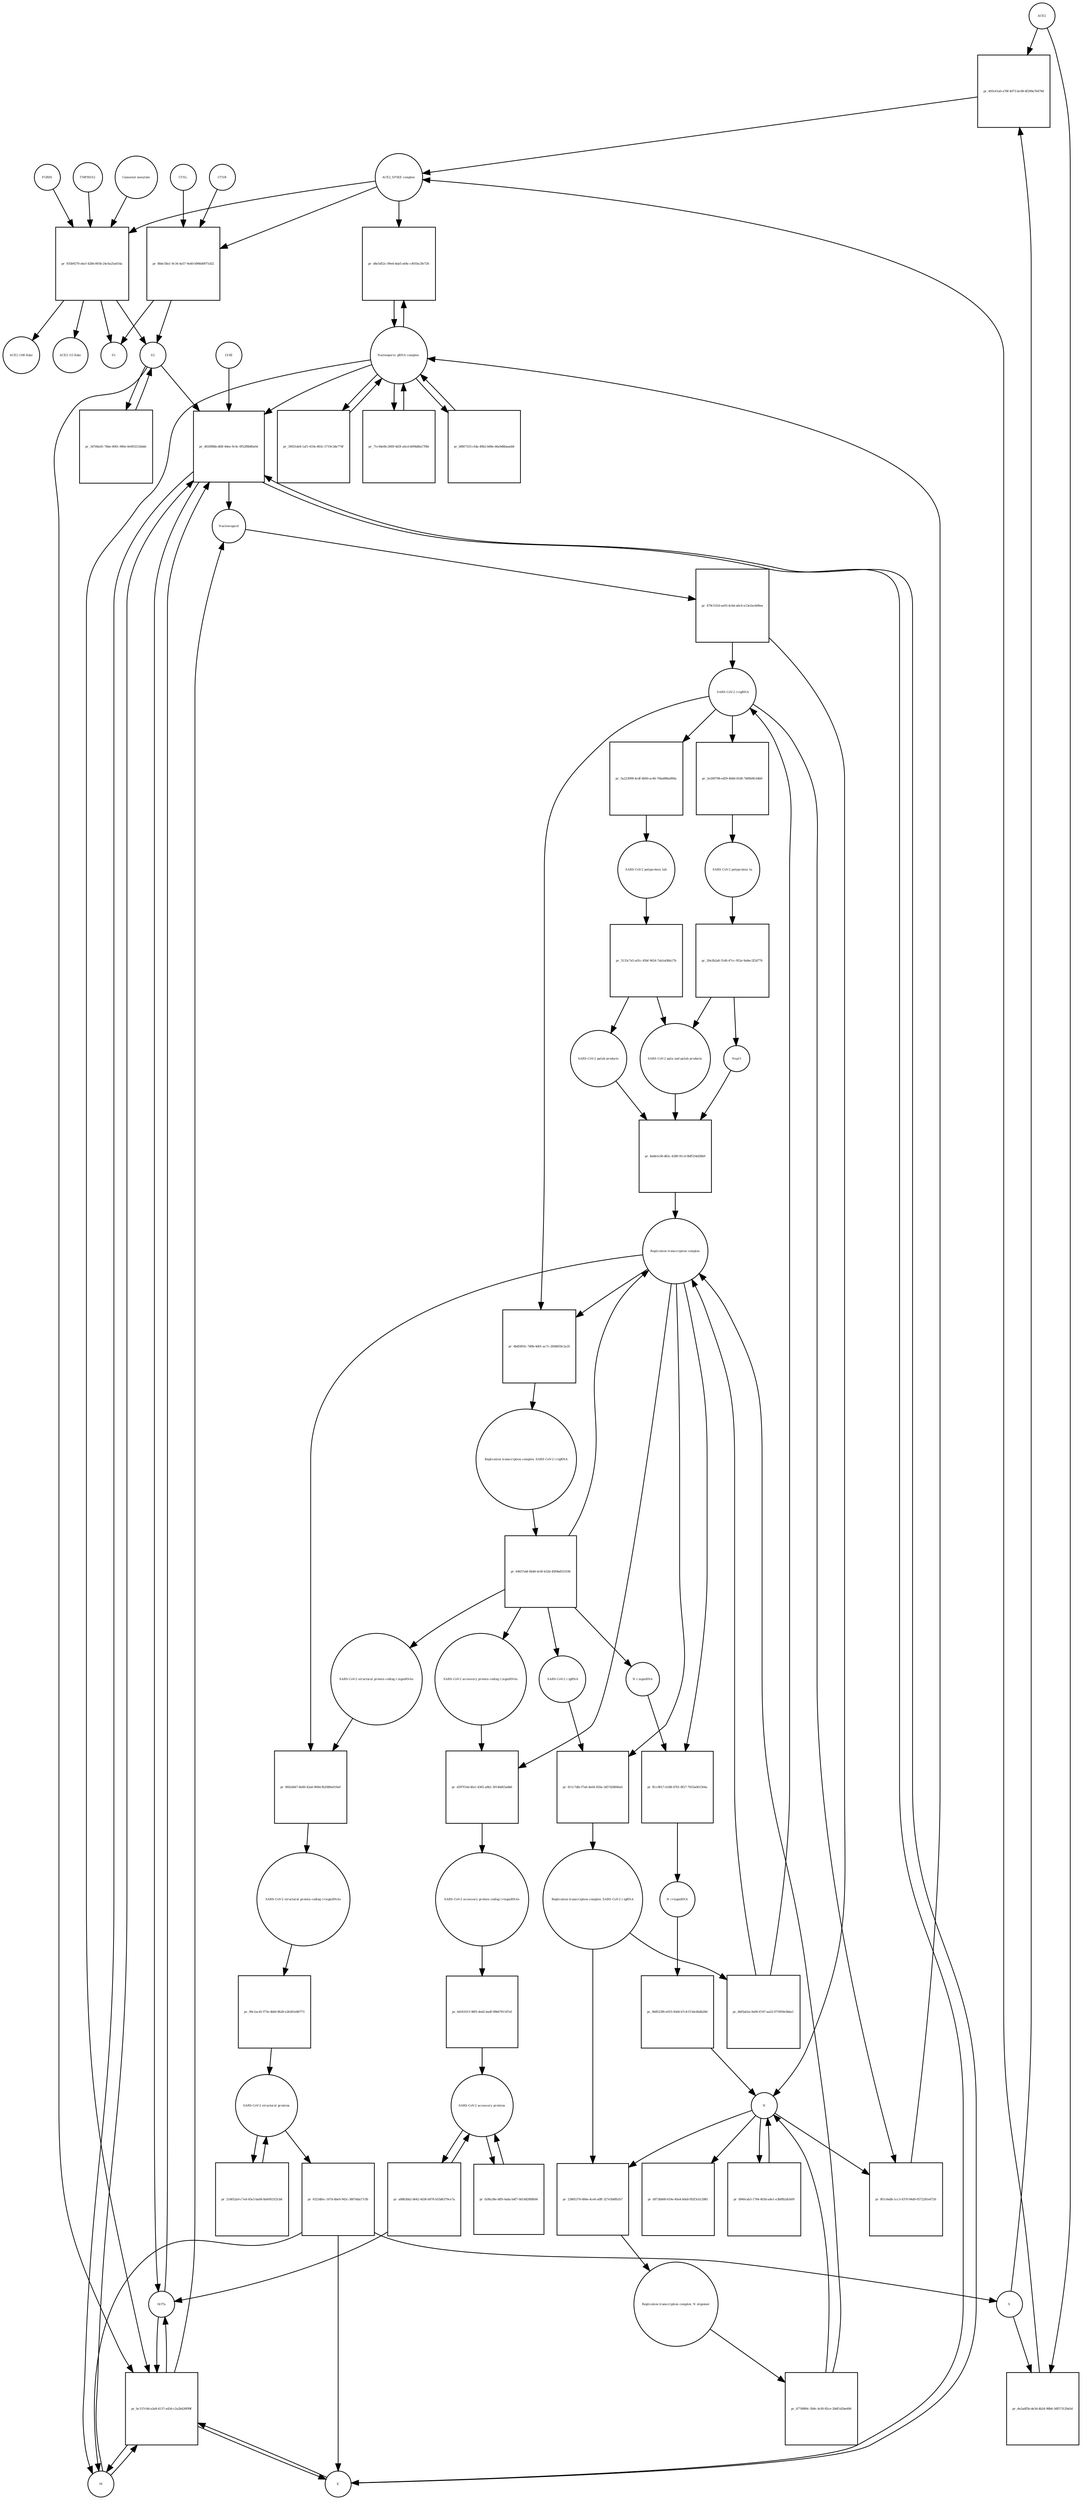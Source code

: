 strict digraph  {
ACE2 [annotation="", bipartite=0, cls=macromolecule, fontsize=4, label=ACE2, shape=circle];
"pr_493c61a0-a78f-4073-bc08-4f299a76479d" [annotation="", bipartite=1, cls=process, fontsize=4, label="pr_493c61a0-a78f-4073-bc08-4f299a76479d", shape=square];
"ACE2_SPIKE complex" [annotation="", bipartite=0, cls=complex, fontsize=4, label="ACE2_SPIKE complex", shape=circle];
S [annotation="", bipartite=0, cls="macromolecule multimer", fontsize=4, label=S, shape=circle];
"Nucleoporin_gRNA complex " [annotation="", bipartite=0, cls=complex, fontsize=4, label="Nucleoporin_gRNA complex ", shape=circle];
"pr_d4e5d52c-09e4-4ab5-a64c-c401bc2fe726" [annotation="", bipartite=1, cls=process, fontsize=4, label="pr_d4e5d52c-09e4-4ab5-a64c-c401bc2fe726", shape=square];
"pr_8bbc58a1-9c34-4a57-9a40-b966d0071d22" [annotation="", bipartite=1, cls=process, fontsize=4, label="pr_8bbc58a1-9c34-4a57-9a40-b966d0071d22", shape=square];
S2 [annotation="", bipartite=0, cls=macromolecule, fontsize=4, label=S2, shape=circle];
CTSB [annotation="", bipartite=0, cls=macromolecule, fontsize=4, label=CTSB, shape=circle];
CTSL [annotation="", bipartite=0, cls=macromolecule, fontsize=4, label=CTSL, shape=circle];
S1 [annotation="", bipartite=0, cls=macromolecule, fontsize=4, label=S1, shape=circle];
"pr_de2adf5b-de3d-4b24-98b6-3df573129a5d" [annotation="", bipartite=1, cls=process, fontsize=4, label="pr_de2adf5b-de3d-4b24-98b6-3df573129a5d", shape=square];
"pr_d026f8bb-dfdf-44ee-9c4c-0f52f8b80a0d" [annotation="", bipartite=1, cls=process, fontsize=4, label="pr_d026f8bb-dfdf-44ee-9c4c-0f52f8b80a0d", shape=square];
Nucleocapsid [annotation="", bipartite=0, cls=complex, fontsize=4, label=Nucleocapsid, shape=circle];
LY6E [annotation="", bipartite=0, cls=macromolecule, fontsize=4, label=LY6E, shape=circle];
Orf7a [annotation="", bipartite=0, cls=macromolecule, fontsize=4, label=Orf7a, shape=circle];
E [annotation="", bipartite=0, cls=macromolecule, fontsize=4, label=E, shape=circle];
M [annotation="", bipartite=0, cls=macromolecule, fontsize=4, label=M, shape=circle];
"pr_bc157c0d-a2e8-4137-a43d-c2a2b426f99f" [annotation="", bipartite=1, cls=process, fontsize=4, label="pr_bc157c0d-a2e8-4137-a43d-c2a2b426f99f", shape=square];
"pr_479c531d-ea93-4cbd-a6c6-a13e2acb06ea" [annotation="", bipartite=1, cls=process, fontsize=4, label="pr_479c531d-ea93-4cbd-a6c6-a13e2acb06ea", shape=square];
" SARS-CoV-2 (+)gRNA" [annotation="", bipartite=0, cls="nucleic acid feature", fontsize=4, label=" SARS-CoV-2 (+)gRNA", shape=circle];
N [annotation="", bipartite=0, cls="macromolecule multimer", fontsize=4, label=N, shape=circle];
"SARS-CoV-2 polyprotein 1ab" [annotation="", bipartite=0, cls=macromolecule, fontsize=4, label="SARS-CoV-2 polyprotein 1ab", shape=circle];
"pr_5133c7a5-a01c-45bf-9624-7ab1af48a17b" [annotation="", bipartite=1, cls=process, fontsize=4, label="pr_5133c7a5-a01c-45bf-9624-7ab1af48a17b", shape=square];
"SARS-CoV-2 pp1a and pp1ab products" [annotation="", bipartite=0, cls=complex, fontsize=4, label="SARS-CoV-2 pp1a and pp1ab products", shape=circle];
"SARS-CoV-2 pp1ab products" [annotation="", bipartite=0, cls=complex, fontsize=4, label="SARS-CoV-2 pp1ab products", shape=circle];
"SARS-CoV-2 polyprotein 1a" [annotation="", bipartite=0, cls=macromolecule, fontsize=4, label="SARS-CoV-2 polyprotein 1a", shape=circle];
"pr_20e3b2a8-51d6-47cc-952e-9a8ec2f2d776" [annotation="", bipartite=1, cls=process, fontsize=4, label="pr_20e3b2a8-51d6-47cc-952e-9a8ec2f2d776", shape=square];
Nsp11 [annotation="", bipartite=0, cls=macromolecule, fontsize=4, label=Nsp11, shape=circle];
"pr_34921de8-1af1-410e-803c-5719c3de774f" [annotation="", bipartite=1, cls=process, fontsize=4, label="pr_34921de8-1af1-410e-803c-5719c3de774f", shape=square];
"pr_71c44e0b-2669-4d3f-a6cd-b094d8a17f8d" [annotation="", bipartite=1, cls=process, fontsize=4, label="pr_71c44e0b-2669-4d3f-a6cd-b094d8a17f8d", shape=square];
"SARS-CoV-2 structural proteins" [annotation="", bipartite=0, cls=complex, fontsize=4, label="SARS-CoV-2 structural proteins", shape=circle];
"pr_6323dfec-167d-4be9-943c-3807dda17cfb" [annotation="", bipartite=1, cls=process, fontsize=4, label="pr_6323dfec-167d-4be9-943c-3807dda17cfb", shape=square];
"Replication transcription complex_SARS-CoV-2 (-)gRNA" [annotation="", bipartite=0, cls=complex, fontsize=4, label="Replication transcription complex_SARS-CoV-2 (-)gRNA", shape=circle];
"pr_23805374-684e-4ce6-a0ff-327e5b8fb1b7" [annotation="", bipartite=1, cls=process, fontsize=4, label="pr_23805374-684e-4ce6-a0ff-327e5b8fb1b7", shape=square];
"Replication transcription complex_N oligomer" [annotation="", bipartite=0, cls=complex, fontsize=4, label="Replication transcription complex_N oligomer", shape=circle];
"pr_d973bb68-619e-40a4-b0a8-f82f3cb12881" [annotation="", bipartite=1, cls=process, fontsize=4, label="pr_d973bb68-619e-40a4-b0a8-f82f3cb12881", shape=square];
"SARS-CoV-2 accessory proteins" [annotation="", bipartite=0, cls=complex, fontsize=4, label="SARS-CoV-2 accessory proteins", shape=circle];
"pr_fa9fa38e-bff0-4ada-b4f7-0d14828f8b94" [annotation="", bipartite=1, cls=process, fontsize=4, label="pr_fa9fa38e-bff0-4ada-b4f7-0d14828f8b94", shape=square];
"pr_21d652a9-c7ed-45e3-ba68-8a60921f2cb8" [annotation="", bipartite=1, cls=process, fontsize=4, label="pr_21d652a9-c7ed-45e3-ba68-8a60921f2cb8", shape=square];
"pr_477d989c-5b9c-4cf6-82ce-2b6f142be606" [annotation="", bipartite=1, cls=process, fontsize=4, label="pr_477d989c-5b9c-4cf6-82ce-2b6f142be606", shape=square];
"Replication transcription complex" [annotation="", bipartite=0, cls=complex, fontsize=4, label="Replication transcription complex", shape=circle];
"pr_d940cab3-1784-403d-a4e1-e3b0fb2dcb09" [annotation="", bipartite=1, cls=process, fontsize=4, label="pr_d940cab3-1784-403d-a4e1-e3b0fb2dcb09", shape=square];
"pr_8abb1e58-d62c-4280-91c4-0bff234d28b9" [annotation="", bipartite=1, cls=process, fontsize=4, label="pr_8abb1e58-d62c-4280-91c4-0bff234d28b9", shape=square];
"SARS-CoV-2 accessory protein coding (-)sgmRNAs" [annotation="", bipartite=0, cls=complex, fontsize=4, label="SARS-CoV-2 accessory protein coding (-)sgmRNAs", shape=circle];
"pr_d397f14d-4fa1-4365-a8b1-39146d03adb6" [annotation="", bipartite=1, cls=process, fontsize=4, label="pr_d397f14d-4fa1-4365-a8b1-39146d03adb6", shape=square];
"SARS-CoV-2 accessory protein coding (+)sgmRNAs" [annotation="", bipartite=0, cls=complex, fontsize=4, label="SARS-CoV-2 accessory protein coding (+)sgmRNAs", shape=circle];
"SARS-CoV-2 structural protein coding (-)sgmRNAs" [annotation="", bipartite=0, cls=complex, fontsize=4, label="SARS-CoV-2 structural protein coding (-)sgmRNAs", shape=circle];
"pr_8f42d447-8e89-42a6-969d-fb2089a019a0" [annotation="", bipartite=1, cls=process, fontsize=4, label="pr_8f42d447-8e89-42a6-969d-fb2089a019a0", shape=square];
"SARS-CoV-2 structural protein coding (+)sgmRNAs" [annotation="", bipartite=0, cls=complex, fontsize=4, label="SARS-CoV-2 structural protein coding (+)sgmRNAs", shape=circle];
"N (-)sgmRNA" [annotation="", bipartite=0, cls="nucleic acid feature", fontsize=4, label="N (-)sgmRNA", shape=circle];
"pr_ffcc9017-b188-4761-8f27-7655a061564a" [annotation="", bipartite=1, cls=process, fontsize=4, label="pr_ffcc9017-b188-4761-8f27-7655a061564a", shape=square];
"N (+)sgmRNA" [annotation="", bipartite=0, cls="nucleic acid feature", fontsize=4, label="N (+)sgmRNA", shape=circle];
"pr_9b8523f6-e053-45d4-b7c8-f13dc6b4b28d" [annotation="", bipartite=1, cls=process, fontsize=4, label="pr_9b8523f6-e053-45d4-b7c8-f13dc6b4b28d", shape=square];
"Replication transcription complex_SARS-CoV-2 (+)gRNA" [annotation="", bipartite=0, cls=complex, fontsize=4, label="Replication transcription complex_SARS-CoV-2 (+)gRNA", shape=circle];
"pr_64637abf-6b46-4c6f-b32d-45f0bd553106" [annotation="", bipartite=1, cls=process, fontsize=4, label="pr_64637abf-6b46-4c6f-b32d-45f0bd553106", shape=square];
" SARS-CoV-2 (-)gRNA" [annotation="", bipartite=0, cls="nucleic acid feature", fontsize=4, label=" SARS-CoV-2 (-)gRNA", shape=circle];
"pr_2e269798-ed59-4b8d-81d6-7bf6b9fcb4b0" [annotation="", bipartite=1, cls=process, fontsize=4, label="pr_2e269798-ed59-4b8d-81d6-7bf6b9fcb4b0", shape=square];
"pr_5a223098-4cdf-4b00-ac46-76ba88ba984a" [annotation="", bipartite=1, cls=process, fontsize=4, label="pr_5a223098-4cdf-4b00-ac46-76ba88ba984a", shape=square];
"pr_6d161013-96f5-4ed2-badf-09b6791187af" [annotation="", bipartite=1, cls=process, fontsize=4, label="pr_6d161013-96f5-4ed2-badf-09b6791187af", shape=square];
"pr_99c1ac41-f73e-4bfd-9b28-e2b361e86773" [annotation="", bipartite=1, cls=process, fontsize=4, label="pr_99c1ac41-f73e-4bfd-9b28-e2b361e86773", shape=square];
"pr_811c7dfe-f7a6-4e64-920a-3d57d38f46a0" [annotation="", bipartite=1, cls=process, fontsize=4, label="pr_811c7dfe-f7a6-4e64-920a-3d57d38f46a0", shape=square];
"pr_8f1c6edb-1cc3-4370-94d9-0572281e6726" [annotation="", bipartite=1, cls=process, fontsize=4, label="pr_8f1c6edb-1cc3-4370-94d9-0572281e6726", shape=square];
"pr_bf807333-cfda-49b2-b68e-b6a9d6baaeb8" [annotation="", bipartite=1, cls=process, fontsize=4, label="pr_bf807333-cfda-49b2-b68e-b6a9d6baaeb8", shape=square];
"pr_a88b3bb2-b642-4d36-b976-b55d6379ce7a" [annotation="", bipartite=1, cls=process, fontsize=4, label="pr_a88b3bb2-b642-4d36-b976-b55d6379ce7a", shape=square];
"pr_935b9270-ebcf-428d-893b-24c6a25a614a" [annotation="", bipartite=1, cls=process, fontsize=4, label="pr_935b9270-ebcf-428d-893b-24c6a25a614a", shape=square];
FURIN [annotation="", bipartite=0, cls=macromolecule, fontsize=4, label=FURIN, shape=circle];
TMPRSS2 [annotation="", bipartite=0, cls=macromolecule, fontsize=4, label=TMPRSS2, shape=circle];
"Camostat mesylate" [annotation="urn_miriam_pubchem.compound_2536", bipartite=0, cls="simple chemical", fontsize=4, label="Camostat mesylate", shape=circle];
"ACE2 (100 Kda)" [annotation="", bipartite=0, cls=macromolecule, fontsize=4, label="ACE2 (100 Kda)", shape=circle];
"ACE2 (15 Kda)" [annotation="", bipartite=0, cls=macromolecule, fontsize=4, label="ACE2 (15 Kda)", shape=circle];
"pr_3d7d4a41-7bbe-4061-940e-0e003212bddc" [annotation="", bipartite=1, cls=process, fontsize=4, label="pr_3d7d4a41-7bbe-4061-940e-0e003212bddc", shape=square];
"pr_4bd5893c-7d0b-4d01-ac7c-260d650c2a35" [annotation="", bipartite=1, cls=process, fontsize=4, label="pr_4bd5893c-7d0b-4d01-ac7c-260d650c2a35", shape=square];
"pr_6bf5ab2a-9a90-47d7-aa22-075959e5bba1" [annotation="", bipartite=1, cls=process, fontsize=4, label="pr_6bf5ab2a-9a90-47d7-aa22-075959e5bba1", shape=square];
ACE2 -> "pr_493c61a0-a78f-4073-bc08-4f299a76479d"  [annotation="", interaction_type=consumption];
ACE2 -> "pr_de2adf5b-de3d-4b24-98b6-3df573129a5d"  [annotation="", interaction_type=consumption];
"pr_493c61a0-a78f-4073-bc08-4f299a76479d" -> "ACE2_SPIKE complex"  [annotation="", interaction_type=production];
"ACE2_SPIKE complex" -> "pr_d4e5d52c-09e4-4ab5-a64c-c401bc2fe726"  [annotation="urn_miriam_pubmed_32142651|urn_miriam_pubmed_32094589", interaction_type=stimulation];
"ACE2_SPIKE complex" -> "pr_8bbc58a1-9c34-4a57-9a40-b966d0071d22"  [annotation="", interaction_type=consumption];
"ACE2_SPIKE complex" -> "pr_935b9270-ebcf-428d-893b-24c6a25a614a"  [annotation="", interaction_type=consumption];
S -> "pr_493c61a0-a78f-4073-bc08-4f299a76479d"  [annotation="", interaction_type=consumption];
S -> "pr_de2adf5b-de3d-4b24-98b6-3df573129a5d"  [annotation="", interaction_type=consumption];
"Nucleoporin_gRNA complex " -> "pr_d4e5d52c-09e4-4ab5-a64c-c401bc2fe726"  [annotation="", interaction_type=consumption];
"Nucleoporin_gRNA complex " -> "pr_d026f8bb-dfdf-44ee-9c4c-0f52f8b80a0d"  [annotation="", interaction_type=consumption];
"Nucleoporin_gRNA complex " -> "pr_bc157c0d-a2e8-4137-a43d-c2a2b426f99f"  [annotation="", interaction_type=consumption];
"Nucleoporin_gRNA complex " -> "pr_34921de8-1af1-410e-803c-5719c3de774f"  [annotation="", interaction_type=consumption];
"Nucleoporin_gRNA complex " -> "pr_71c44e0b-2669-4d3f-a6cd-b094d8a17f8d"  [annotation="", interaction_type=consumption];
"Nucleoporin_gRNA complex " -> "pr_bf807333-cfda-49b2-b68e-b6a9d6baaeb8"  [annotation="", interaction_type=consumption];
"pr_d4e5d52c-09e4-4ab5-a64c-c401bc2fe726" -> "Nucleoporin_gRNA complex "  [annotation="", interaction_type=production];
"pr_8bbc58a1-9c34-4a57-9a40-b966d0071d22" -> S2  [annotation="", interaction_type=production];
"pr_8bbc58a1-9c34-4a57-9a40-b966d0071d22" -> S1  [annotation="", interaction_type=production];
S2 -> "pr_d026f8bb-dfdf-44ee-9c4c-0f52f8b80a0d"  [annotation="urn_miriam_doi_10.1101%2F2020.03.05.979260|urn_miriam_doi_10.1101%2F2020.04.02.021469", interaction_type=stimulation];
S2 -> "pr_bc157c0d-a2e8-4137-a43d-c2a2b426f99f"  [annotation="", interaction_type=stimulation];
S2 -> "pr_3d7d4a41-7bbe-4061-940e-0e003212bddc"  [annotation="", interaction_type=consumption];
CTSB -> "pr_8bbc58a1-9c34-4a57-9a40-b966d0071d22"  [annotation=urn_miriam_pubmed_32142651, interaction_type=catalysis];
CTSL -> "pr_8bbc58a1-9c34-4a57-9a40-b966d0071d22"  [annotation=urn_miriam_pubmed_32142651, interaction_type=catalysis];
"pr_de2adf5b-de3d-4b24-98b6-3df573129a5d" -> "ACE2_SPIKE complex"  [annotation="", interaction_type=production];
"pr_d026f8bb-dfdf-44ee-9c4c-0f52f8b80a0d" -> Nucleocapsid  [annotation="", interaction_type=production];
"pr_d026f8bb-dfdf-44ee-9c4c-0f52f8b80a0d" -> Orf7a  [annotation="", interaction_type=production];
"pr_d026f8bb-dfdf-44ee-9c4c-0f52f8b80a0d" -> E  [annotation="", interaction_type=production];
"pr_d026f8bb-dfdf-44ee-9c4c-0f52f8b80a0d" -> M  [annotation="", interaction_type=production];
Nucleocapsid -> "pr_479c531d-ea93-4cbd-a6c6-a13e2acb06ea"  [annotation="", interaction_type=consumption];
LY6E -> "pr_d026f8bb-dfdf-44ee-9c4c-0f52f8b80a0d"  [annotation="urn_miriam_doi_10.1101%2F2020.03.05.979260|urn_miriam_doi_10.1101%2F2020.04.02.021469", interaction_type=inhibition];
Orf7a -> "pr_d026f8bb-dfdf-44ee-9c4c-0f52f8b80a0d"  [annotation="", interaction_type=consumption];
Orf7a -> "pr_bc157c0d-a2e8-4137-a43d-c2a2b426f99f"  [annotation="", interaction_type=consumption];
E -> "pr_d026f8bb-dfdf-44ee-9c4c-0f52f8b80a0d"  [annotation="", interaction_type=consumption];
E -> "pr_bc157c0d-a2e8-4137-a43d-c2a2b426f99f"  [annotation="", interaction_type=consumption];
M -> "pr_d026f8bb-dfdf-44ee-9c4c-0f52f8b80a0d"  [annotation="", interaction_type=consumption];
M -> "pr_bc157c0d-a2e8-4137-a43d-c2a2b426f99f"  [annotation="", interaction_type=consumption];
"pr_bc157c0d-a2e8-4137-a43d-c2a2b426f99f" -> Nucleocapsid  [annotation="", interaction_type=production];
"pr_bc157c0d-a2e8-4137-a43d-c2a2b426f99f" -> E  [annotation="", interaction_type=production];
"pr_bc157c0d-a2e8-4137-a43d-c2a2b426f99f" -> M  [annotation="", interaction_type=production];
"pr_bc157c0d-a2e8-4137-a43d-c2a2b426f99f" -> Orf7a  [annotation="", interaction_type=production];
"pr_479c531d-ea93-4cbd-a6c6-a13e2acb06ea" -> " SARS-CoV-2 (+)gRNA"  [annotation="", interaction_type=production];
"pr_479c531d-ea93-4cbd-a6c6-a13e2acb06ea" -> N  [annotation="", interaction_type=production];
" SARS-CoV-2 (+)gRNA" -> "pr_2e269798-ed59-4b8d-81d6-7bf6b9fcb4b0"  [annotation="", interaction_type=consumption];
" SARS-CoV-2 (+)gRNA" -> "pr_5a223098-4cdf-4b00-ac46-76ba88ba984a"  [annotation="", interaction_type=consumption];
" SARS-CoV-2 (+)gRNA" -> "pr_8f1c6edb-1cc3-4370-94d9-0572281e6726"  [annotation="", interaction_type=consumption];
" SARS-CoV-2 (+)gRNA" -> "pr_4bd5893c-7d0b-4d01-ac7c-260d650c2a35"  [annotation="", interaction_type=consumption];
N -> "pr_23805374-684e-4ce6-a0ff-327e5b8fb1b7"  [annotation="", interaction_type=consumption];
N -> "pr_d973bb68-619e-40a4-b0a8-f82f3cb12881"  [annotation="", interaction_type=consumption];
N -> "pr_d940cab3-1784-403d-a4e1-e3b0fb2dcb09"  [annotation="", interaction_type=consumption];
N -> "pr_8f1c6edb-1cc3-4370-94d9-0572281e6726"  [annotation="", interaction_type=consumption];
"SARS-CoV-2 polyprotein 1ab" -> "pr_5133c7a5-a01c-45bf-9624-7ab1af48a17b"  [annotation=urn_miriam_pubmed_31226023, interaction_type=catalysis];
"pr_5133c7a5-a01c-45bf-9624-7ab1af48a17b" -> "SARS-CoV-2 pp1a and pp1ab products"  [annotation="", interaction_type=production];
"pr_5133c7a5-a01c-45bf-9624-7ab1af48a17b" -> "SARS-CoV-2 pp1ab products"  [annotation="", interaction_type=production];
"SARS-CoV-2 pp1a and pp1ab products" -> "pr_8abb1e58-d62c-4280-91c4-0bff234d28b9"  [annotation="", interaction_type=consumption];
"SARS-CoV-2 pp1ab products" -> "pr_8abb1e58-d62c-4280-91c4-0bff234d28b9"  [annotation="", interaction_type=consumption];
"SARS-CoV-2 polyprotein 1a" -> "pr_20e3b2a8-51d6-47cc-952e-9a8ec2f2d776"  [annotation=urn_miriam_pubmed_31226023, interaction_type=catalysis];
"pr_20e3b2a8-51d6-47cc-952e-9a8ec2f2d776" -> "SARS-CoV-2 pp1a and pp1ab products"  [annotation="", interaction_type=production];
"pr_20e3b2a8-51d6-47cc-952e-9a8ec2f2d776" -> Nsp11  [annotation="", interaction_type=production];
Nsp11 -> "pr_8abb1e58-d62c-4280-91c4-0bff234d28b9"  [annotation="", interaction_type=consumption];
"pr_34921de8-1af1-410e-803c-5719c3de774f" -> "Nucleoporin_gRNA complex "  [annotation="", interaction_type=production];
"pr_71c44e0b-2669-4d3f-a6cd-b094d8a17f8d" -> "Nucleoporin_gRNA complex "  [annotation="", interaction_type=production];
"SARS-CoV-2 structural proteins" -> "pr_6323dfec-167d-4be9-943c-3807dda17cfb"  [annotation="", interaction_type=consumption];
"SARS-CoV-2 structural proteins" -> "pr_21d652a9-c7ed-45e3-ba68-8a60921f2cb8"  [annotation="", interaction_type=consumption];
"pr_6323dfec-167d-4be9-943c-3807dda17cfb" -> M  [annotation="", interaction_type=production];
"pr_6323dfec-167d-4be9-943c-3807dda17cfb" -> E  [annotation="", interaction_type=production];
"pr_6323dfec-167d-4be9-943c-3807dda17cfb" -> S  [annotation="", interaction_type=production];
"Replication transcription complex_SARS-CoV-2 (-)gRNA" -> "pr_23805374-684e-4ce6-a0ff-327e5b8fb1b7"  [annotation="", interaction_type=consumption];
"Replication transcription complex_SARS-CoV-2 (-)gRNA" -> "pr_6bf5ab2a-9a90-47d7-aa22-075959e5bba1"  [annotation="", interaction_type=consumption];
"pr_23805374-684e-4ce6-a0ff-327e5b8fb1b7" -> "Replication transcription complex_N oligomer"  [annotation="", interaction_type=production];
"Replication transcription complex_N oligomer" -> "pr_477d989c-5b9c-4cf6-82ce-2b6f142be606"  [annotation="", interaction_type=consumption];
"SARS-CoV-2 accessory proteins" -> "pr_fa9fa38e-bff0-4ada-b4f7-0d14828f8b94"  [annotation="", interaction_type=consumption];
"SARS-CoV-2 accessory proteins" -> "pr_a88b3bb2-b642-4d36-b976-b55d6379ce7a"  [annotation="", interaction_type=consumption];
"pr_fa9fa38e-bff0-4ada-b4f7-0d14828f8b94" -> "SARS-CoV-2 accessory proteins"  [annotation="", interaction_type=production];
"pr_21d652a9-c7ed-45e3-ba68-8a60921f2cb8" -> "SARS-CoV-2 structural proteins"  [annotation="", interaction_type=production];
"pr_477d989c-5b9c-4cf6-82ce-2b6f142be606" -> "Replication transcription complex"  [annotation="", interaction_type=production];
"pr_477d989c-5b9c-4cf6-82ce-2b6f142be606" -> N  [annotation="", interaction_type=production];
"Replication transcription complex" -> "pr_d397f14d-4fa1-4365-a8b1-39146d03adb6"  [annotation="", interaction_type="necessary stimulation"];
"Replication transcription complex" -> "pr_8f42d447-8e89-42a6-969d-fb2089a019a0"  [annotation="", interaction_type="necessary stimulation"];
"Replication transcription complex" -> "pr_ffcc9017-b188-4761-8f27-7655a061564a"  [annotation="", interaction_type="necessary stimulation"];
"Replication transcription complex" -> "pr_811c7dfe-f7a6-4e64-920a-3d57d38f46a0"  [annotation="", interaction_type=consumption];
"Replication transcription complex" -> "pr_4bd5893c-7d0b-4d01-ac7c-260d650c2a35"  [annotation="", interaction_type=consumption];
"pr_d940cab3-1784-403d-a4e1-e3b0fb2dcb09" -> N  [annotation="", interaction_type=production];
"pr_8abb1e58-d62c-4280-91c4-0bff234d28b9" -> "Replication transcription complex"  [annotation="", interaction_type=production];
"SARS-CoV-2 accessory protein coding (-)sgmRNAs" -> "pr_d397f14d-4fa1-4365-a8b1-39146d03adb6"  [annotation="", interaction_type=consumption];
"pr_d397f14d-4fa1-4365-a8b1-39146d03adb6" -> "SARS-CoV-2 accessory protein coding (+)sgmRNAs"  [annotation="", interaction_type=production];
"SARS-CoV-2 accessory protein coding (+)sgmRNAs" -> "pr_6d161013-96f5-4ed2-badf-09b6791187af"  [annotation="", interaction_type=consumption];
"SARS-CoV-2 structural protein coding (-)sgmRNAs" -> "pr_8f42d447-8e89-42a6-969d-fb2089a019a0"  [annotation="", interaction_type=consumption];
"pr_8f42d447-8e89-42a6-969d-fb2089a019a0" -> "SARS-CoV-2 structural protein coding (+)sgmRNAs"  [annotation="", interaction_type=production];
"SARS-CoV-2 structural protein coding (+)sgmRNAs" -> "pr_99c1ac41-f73e-4bfd-9b28-e2b361e86773"  [annotation="", interaction_type=consumption];
"N (-)sgmRNA" -> "pr_ffcc9017-b188-4761-8f27-7655a061564a"  [annotation="", interaction_type=consumption];
"pr_ffcc9017-b188-4761-8f27-7655a061564a" -> "N (+)sgmRNA"  [annotation="", interaction_type=production];
"N (+)sgmRNA" -> "pr_9b8523f6-e053-45d4-b7c8-f13dc6b4b28d"  [annotation="", interaction_type=consumption];
"pr_9b8523f6-e053-45d4-b7c8-f13dc6b4b28d" -> N  [annotation="", interaction_type=production];
"Replication transcription complex_SARS-CoV-2 (+)gRNA" -> "pr_64637abf-6b46-4c6f-b32d-45f0bd553106"  [annotation="", interaction_type=consumption];
"pr_64637abf-6b46-4c6f-b32d-45f0bd553106" -> " SARS-CoV-2 (-)gRNA"  [annotation="", interaction_type=production];
"pr_64637abf-6b46-4c6f-b32d-45f0bd553106" -> "SARS-CoV-2 accessory protein coding (-)sgmRNAs"  [annotation="", interaction_type=production];
"pr_64637abf-6b46-4c6f-b32d-45f0bd553106" -> "SARS-CoV-2 structural protein coding (-)sgmRNAs"  [annotation="", interaction_type=production];
"pr_64637abf-6b46-4c6f-b32d-45f0bd553106" -> "N (-)sgmRNA"  [annotation="", interaction_type=production];
"pr_64637abf-6b46-4c6f-b32d-45f0bd553106" -> "Replication transcription complex"  [annotation="", interaction_type=production];
" SARS-CoV-2 (-)gRNA" -> "pr_811c7dfe-f7a6-4e64-920a-3d57d38f46a0"  [annotation="", interaction_type=consumption];
"pr_2e269798-ed59-4b8d-81d6-7bf6b9fcb4b0" -> "SARS-CoV-2 polyprotein 1a"  [annotation="", interaction_type=production];
"pr_5a223098-4cdf-4b00-ac46-76ba88ba984a" -> "SARS-CoV-2 polyprotein 1ab"  [annotation="", interaction_type=production];
"pr_6d161013-96f5-4ed2-badf-09b6791187af" -> "SARS-CoV-2 accessory proteins"  [annotation="", interaction_type=production];
"pr_99c1ac41-f73e-4bfd-9b28-e2b361e86773" -> "SARS-CoV-2 structural proteins"  [annotation="", interaction_type=production];
"pr_811c7dfe-f7a6-4e64-920a-3d57d38f46a0" -> "Replication transcription complex_SARS-CoV-2 (-)gRNA"  [annotation="", interaction_type=production];
"pr_8f1c6edb-1cc3-4370-94d9-0572281e6726" -> "Nucleoporin_gRNA complex "  [annotation="", interaction_type=production];
"pr_bf807333-cfda-49b2-b68e-b6a9d6baaeb8" -> "Nucleoporin_gRNA complex "  [annotation="", interaction_type=production];
"pr_a88b3bb2-b642-4d36-b976-b55d6379ce7a" -> "SARS-CoV-2 accessory proteins"  [annotation="", interaction_type=production];
"pr_a88b3bb2-b642-4d36-b976-b55d6379ce7a" -> Orf7a  [annotation="", interaction_type=production];
"pr_935b9270-ebcf-428d-893b-24c6a25a614a" -> S2  [annotation="", interaction_type=production];
"pr_935b9270-ebcf-428d-893b-24c6a25a614a" -> "ACE2 (100 Kda)"  [annotation="", interaction_type=production];
"pr_935b9270-ebcf-428d-893b-24c6a25a614a" -> S1  [annotation="", interaction_type=production];
"pr_935b9270-ebcf-428d-893b-24c6a25a614a" -> "ACE2 (15 Kda)"  [annotation="", interaction_type=production];
FURIN -> "pr_935b9270-ebcf-428d-893b-24c6a25a614a"  [annotation="", interaction_type=catalysis];
TMPRSS2 -> "pr_935b9270-ebcf-428d-893b-24c6a25a614a"  [annotation="", interaction_type=catalysis];
"Camostat mesylate" -> "pr_935b9270-ebcf-428d-893b-24c6a25a614a"  [annotation="", interaction_type=inhibition];
"pr_3d7d4a41-7bbe-4061-940e-0e003212bddc" -> S2  [annotation="", interaction_type=production];
"pr_4bd5893c-7d0b-4d01-ac7c-260d650c2a35" -> "Replication transcription complex_SARS-CoV-2 (+)gRNA"  [annotation="", interaction_type=production];
"pr_6bf5ab2a-9a90-47d7-aa22-075959e5bba1" -> " SARS-CoV-2 (+)gRNA"  [annotation="", interaction_type=production];
"pr_6bf5ab2a-9a90-47d7-aa22-075959e5bba1" -> "Replication transcription complex"  [annotation="", interaction_type=production];
}
